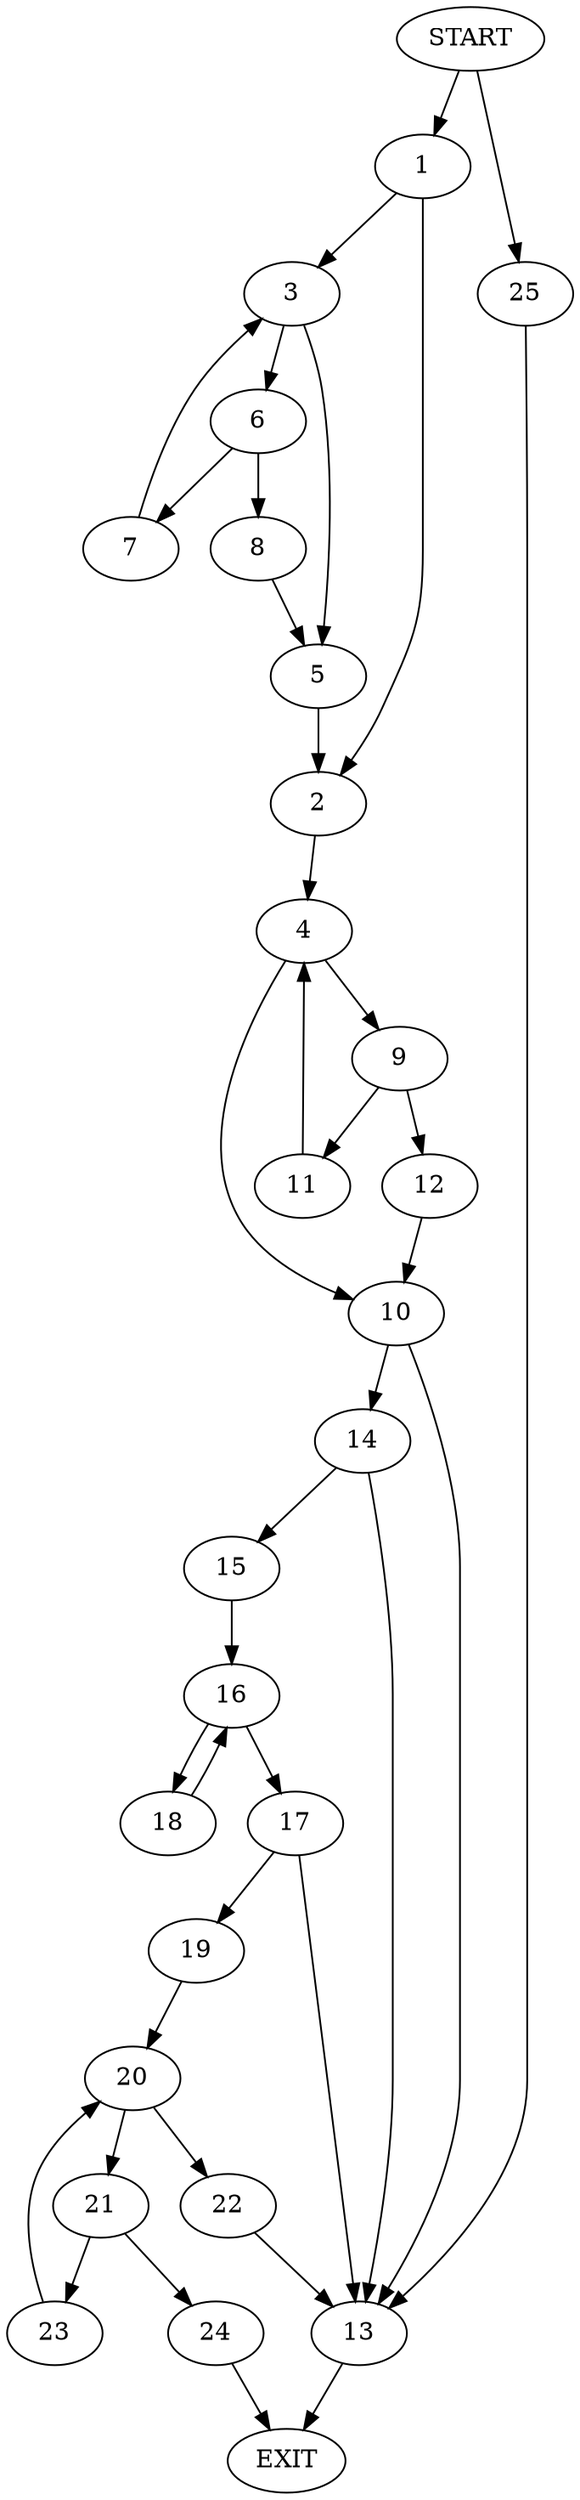 digraph {
0 [label="START"]
26 [label="EXIT"]
0 -> 1
1 -> 2
1 -> 3
2 -> 4
3 -> 5
3 -> 6
6 -> 7
6 -> 8
5 -> 2
7 -> 3
8 -> 5
4 -> 9
4 -> 10
9 -> 11
9 -> 12
10 -> 13
10 -> 14
12 -> 10
11 -> 4
13 -> 26
14 -> 13
14 -> 15
15 -> 16
16 -> 17
16 -> 18
18 -> 16
17 -> 13
17 -> 19
19 -> 20
20 -> 21
20 -> 22
21 -> 23
21 -> 24
22 -> 13
23 -> 20
24 -> 26
0 -> 25
25 -> 13
}
